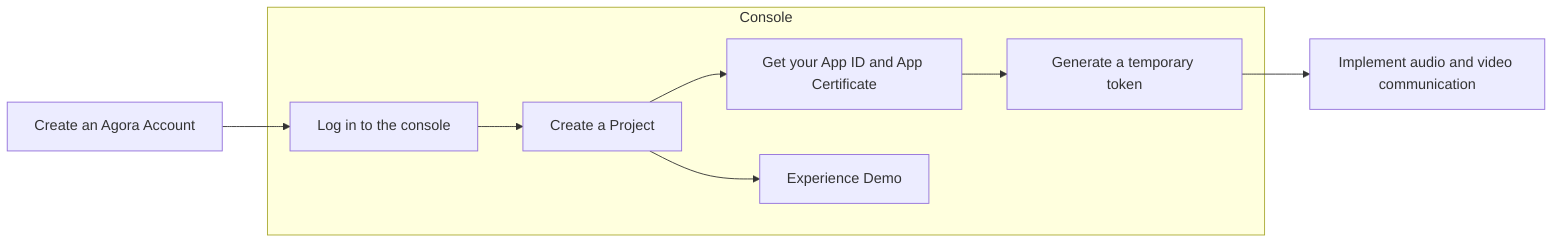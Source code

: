 flowchart LR
    createAccount["Create an Agora Account"] --> loginConsole["Log in to the console"]
    subgraph console ["Console"]
        loginConsole --> createProject["Create a Project"]
        createProject --> getAppID["Get your App ID and App Certificate"]
        createProject --> experienceDemo["Experience Demo"]
        getAppID --> generateToken["Generate a temporary token"]
    end
    generateToken --> implementAV["Implement audio and video communication"]